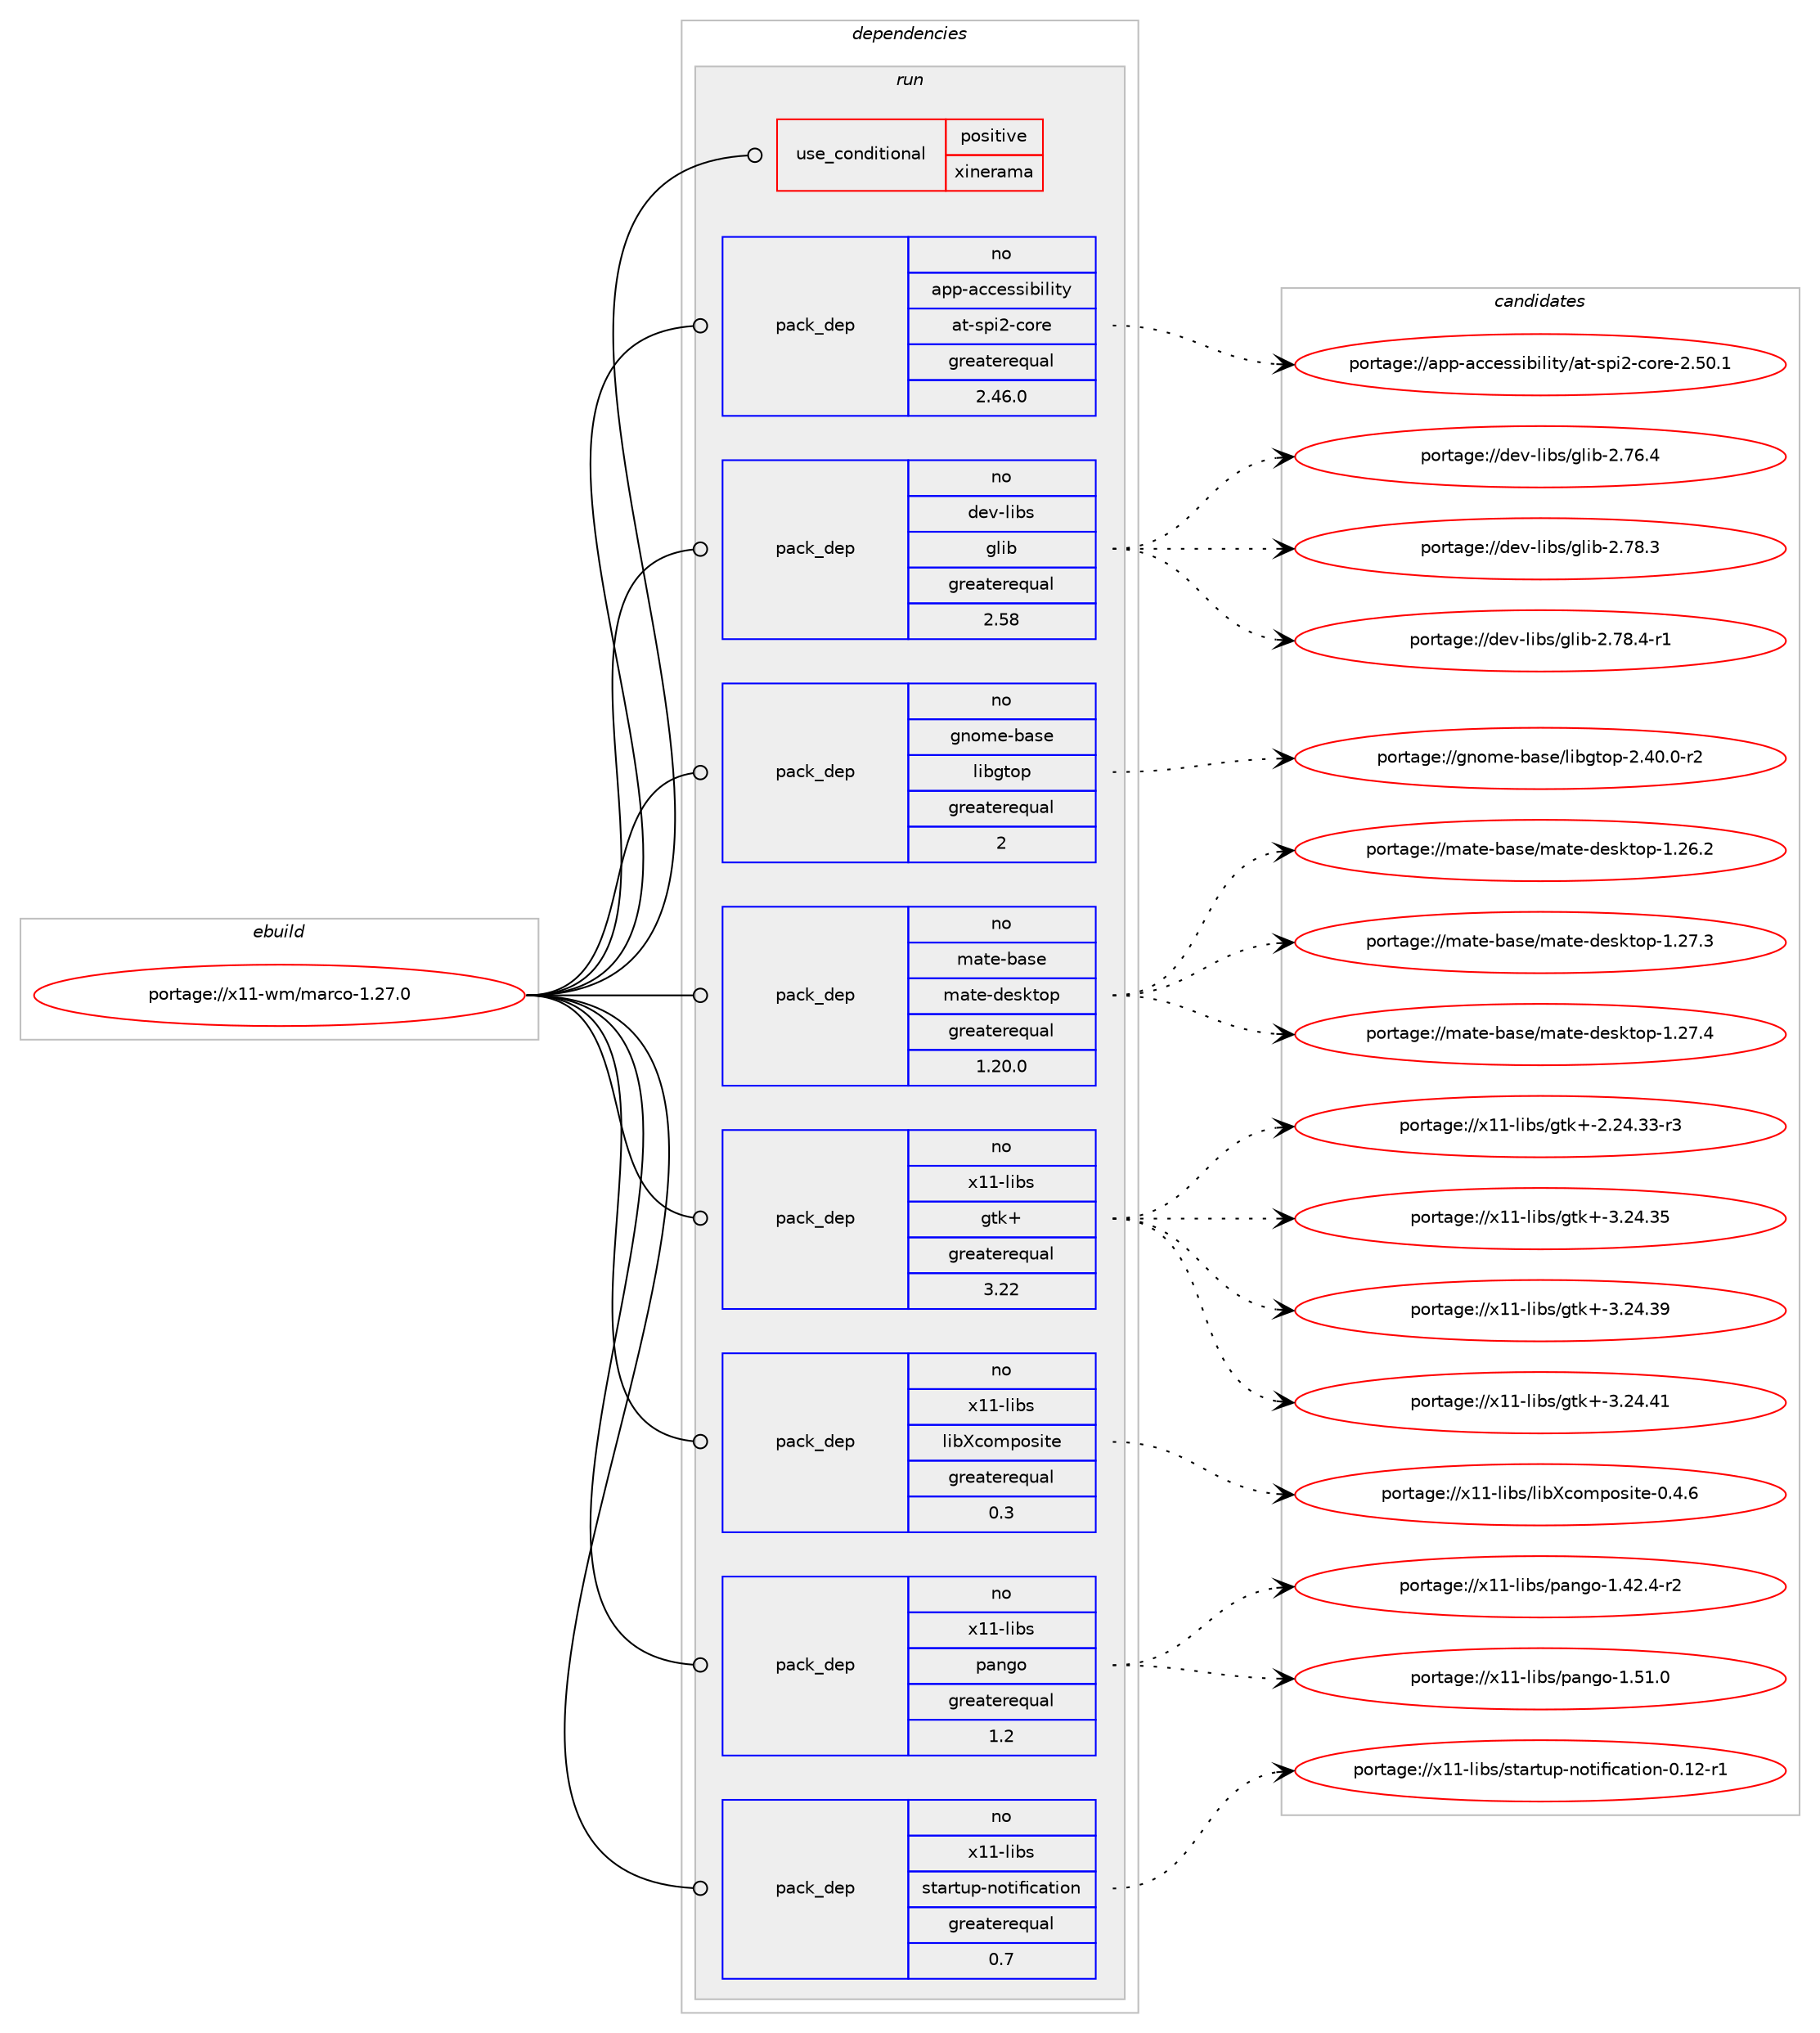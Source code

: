 digraph prolog {

# *************
# Graph options
# *************

newrank=true;
concentrate=true;
compound=true;
graph [rankdir=LR,fontname=Helvetica,fontsize=10,ranksep=1.5];#, ranksep=2.5, nodesep=0.2];
edge  [arrowhead=vee];
node  [fontname=Helvetica,fontsize=10];

# **********
# The ebuild
# **********

subgraph cluster_leftcol {
color=gray;
rank=same;
label=<<i>ebuild</i>>;
id [label="portage://x11-wm/marco-1.27.0", color=red, width=4, href="../x11-wm/marco-1.27.0.svg"];
}

# ****************
# The dependencies
# ****************

subgraph cluster_midcol {
color=gray;
label=<<i>dependencies</i>>;
subgraph cluster_compile {
fillcolor="#eeeeee";
style=filled;
label=<<i>compile</i>>;
}
subgraph cluster_compileandrun {
fillcolor="#eeeeee";
style=filled;
label=<<i>compile and run</i>>;
}
subgraph cluster_run {
fillcolor="#eeeeee";
style=filled;
label=<<i>run</i>>;
subgraph cond17076 {
dependency25978 [label=<<TABLE BORDER="0" CELLBORDER="1" CELLSPACING="0" CELLPADDING="4"><TR><TD ROWSPAN="3" CELLPADDING="10">use_conditional</TD></TR><TR><TD>positive</TD></TR><TR><TD>xinerama</TD></TR></TABLE>>, shape=none, color=red];
# *** BEGIN UNKNOWN DEPENDENCY TYPE (TODO) ***
# dependency25978 -> package_dependency(portage://x11-wm/marco-1.27.0,run,no,x11-libs,libXinerama,none,[,,],[],[])
# *** END UNKNOWN DEPENDENCY TYPE (TODO) ***

}
id:e -> dependency25978:w [weight=20,style="solid",arrowhead="odot"];
subgraph pack8582 {
dependency25979 [label=<<TABLE BORDER="0" CELLBORDER="1" CELLSPACING="0" CELLPADDING="4" WIDTH="220"><TR><TD ROWSPAN="6" CELLPADDING="30">pack_dep</TD></TR><TR><TD WIDTH="110">no</TD></TR><TR><TD>app-accessibility</TD></TR><TR><TD>at-spi2-core</TD></TR><TR><TD>greaterequal</TD></TR><TR><TD>2.46.0</TD></TR></TABLE>>, shape=none, color=blue];
}
id:e -> dependency25979:w [weight=20,style="solid",arrowhead="odot"];
subgraph pack8583 {
dependency25980 [label=<<TABLE BORDER="0" CELLBORDER="1" CELLSPACING="0" CELLPADDING="4" WIDTH="220"><TR><TD ROWSPAN="6" CELLPADDING="30">pack_dep</TD></TR><TR><TD WIDTH="110">no</TD></TR><TR><TD>dev-libs</TD></TR><TR><TD>glib</TD></TR><TR><TD>greaterequal</TD></TR><TR><TD>2.58</TD></TR></TABLE>>, shape=none, color=blue];
}
id:e -> dependency25980:w [weight=20,style="solid",arrowhead="odot"];
subgraph pack8584 {
dependency25981 [label=<<TABLE BORDER="0" CELLBORDER="1" CELLSPACING="0" CELLPADDING="4" WIDTH="220"><TR><TD ROWSPAN="6" CELLPADDING="30">pack_dep</TD></TR><TR><TD WIDTH="110">no</TD></TR><TR><TD>gnome-base</TD></TR><TR><TD>libgtop</TD></TR><TR><TD>greaterequal</TD></TR><TR><TD>2</TD></TR></TABLE>>, shape=none, color=blue];
}
id:e -> dependency25981:w [weight=20,style="solid",arrowhead="odot"];
# *** BEGIN UNKNOWN DEPENDENCY TYPE (TODO) ***
# id -> package_dependency(portage://x11-wm/marco-1.27.0,run,no,gnome-extra,zenity,none,[,,],[],[])
# *** END UNKNOWN DEPENDENCY TYPE (TODO) ***

subgraph pack8585 {
dependency25982 [label=<<TABLE BORDER="0" CELLBORDER="1" CELLSPACING="0" CELLPADDING="4" WIDTH="220"><TR><TD ROWSPAN="6" CELLPADDING="30">pack_dep</TD></TR><TR><TD WIDTH="110">no</TD></TR><TR><TD>mate-base</TD></TR><TR><TD>mate-desktop</TD></TR><TR><TD>greaterequal</TD></TR><TR><TD>1.20.0</TD></TR></TABLE>>, shape=none, color=blue];
}
id:e -> dependency25982:w [weight=20,style="solid",arrowhead="odot"];
# *** BEGIN UNKNOWN DEPENDENCY TYPE (TODO) ***
# id -> package_dependency(portage://x11-wm/marco-1.27.0,run,no,media-libs,libcanberra,none,[,,],[],[use(enable(gtk3),none)])
# *** END UNKNOWN DEPENDENCY TYPE (TODO) ***

# *** BEGIN UNKNOWN DEPENDENCY TYPE (TODO) ***
# id -> package_dependency(portage://x11-wm/marco-1.27.0,run,no,virtual,libintl,none,[,,],[],[])
# *** END UNKNOWN DEPENDENCY TYPE (TODO) ***

# *** BEGIN UNKNOWN DEPENDENCY TYPE (TODO) ***
# id -> package_dependency(portage://x11-wm/marco-1.27.0,run,no,x11-libs,cairo,none,[,,],[],[])
# *** END UNKNOWN DEPENDENCY TYPE (TODO) ***

# *** BEGIN UNKNOWN DEPENDENCY TYPE (TODO) ***
# id -> package_dependency(portage://x11-wm/marco-1.27.0,run,no,x11-libs,gdk-pixbuf,none,[,,],[slot(2)],[])
# *** END UNKNOWN DEPENDENCY TYPE (TODO) ***

subgraph pack8586 {
dependency25983 [label=<<TABLE BORDER="0" CELLBORDER="1" CELLSPACING="0" CELLPADDING="4" WIDTH="220"><TR><TD ROWSPAN="6" CELLPADDING="30">pack_dep</TD></TR><TR><TD WIDTH="110">no</TD></TR><TR><TD>x11-libs</TD></TR><TR><TD>gtk+</TD></TR><TR><TD>greaterequal</TD></TR><TR><TD>3.22</TD></TR></TABLE>>, shape=none, color=blue];
}
id:e -> dependency25983:w [weight=20,style="solid",arrowhead="odot"];
# *** BEGIN UNKNOWN DEPENDENCY TYPE (TODO) ***
# id -> package_dependency(portage://x11-wm/marco-1.27.0,run,no,x11-libs,libICE,none,[,,],[],[])
# *** END UNKNOWN DEPENDENCY TYPE (TODO) ***

# *** BEGIN UNKNOWN DEPENDENCY TYPE (TODO) ***
# id -> package_dependency(portage://x11-wm/marco-1.27.0,run,no,x11-libs,libSM,none,[,,],[],[])
# *** END UNKNOWN DEPENDENCY TYPE (TODO) ***

# *** BEGIN UNKNOWN DEPENDENCY TYPE (TODO) ***
# id -> package_dependency(portage://x11-wm/marco-1.27.0,run,no,x11-libs,libX11,none,[,,],[],[])
# *** END UNKNOWN DEPENDENCY TYPE (TODO) ***

subgraph pack8587 {
dependency25984 [label=<<TABLE BORDER="0" CELLBORDER="1" CELLSPACING="0" CELLPADDING="4" WIDTH="220"><TR><TD ROWSPAN="6" CELLPADDING="30">pack_dep</TD></TR><TR><TD WIDTH="110">no</TD></TR><TR><TD>x11-libs</TD></TR><TR><TD>libXcomposite</TD></TR><TR><TD>greaterequal</TD></TR><TR><TD>0.3</TD></TR></TABLE>>, shape=none, color=blue];
}
id:e -> dependency25984:w [weight=20,style="solid",arrowhead="odot"];
# *** BEGIN UNKNOWN DEPENDENCY TYPE (TODO) ***
# id -> package_dependency(portage://x11-wm/marco-1.27.0,run,no,x11-libs,libXcursor,none,[,,],[],[])
# *** END UNKNOWN DEPENDENCY TYPE (TODO) ***

# *** BEGIN UNKNOWN DEPENDENCY TYPE (TODO) ***
# id -> package_dependency(portage://x11-wm/marco-1.27.0,run,no,x11-libs,libXdamage,none,[,,],[],[])
# *** END UNKNOWN DEPENDENCY TYPE (TODO) ***

# *** BEGIN UNKNOWN DEPENDENCY TYPE (TODO) ***
# id -> package_dependency(portage://x11-wm/marco-1.27.0,run,no,x11-libs,libXext,none,[,,],[],[])
# *** END UNKNOWN DEPENDENCY TYPE (TODO) ***

# *** BEGIN UNKNOWN DEPENDENCY TYPE (TODO) ***
# id -> package_dependency(portage://x11-wm/marco-1.27.0,run,no,x11-libs,libXfixes,none,[,,],[],[])
# *** END UNKNOWN DEPENDENCY TYPE (TODO) ***

# *** BEGIN UNKNOWN DEPENDENCY TYPE (TODO) ***
# id -> package_dependency(portage://x11-wm/marco-1.27.0,run,no,x11-libs,libXi,none,[,,],[],[])
# *** END UNKNOWN DEPENDENCY TYPE (TODO) ***

# *** BEGIN UNKNOWN DEPENDENCY TYPE (TODO) ***
# id -> package_dependency(portage://x11-wm/marco-1.27.0,run,no,x11-libs,libXpresent,none,[,,],[],[])
# *** END UNKNOWN DEPENDENCY TYPE (TODO) ***

# *** BEGIN UNKNOWN DEPENDENCY TYPE (TODO) ***
# id -> package_dependency(portage://x11-wm/marco-1.27.0,run,no,x11-libs,libXrandr,none,[,,],[],[])
# *** END UNKNOWN DEPENDENCY TYPE (TODO) ***

# *** BEGIN UNKNOWN DEPENDENCY TYPE (TODO) ***
# id -> package_dependency(portage://x11-wm/marco-1.27.0,run,no,x11-libs,libXrender,none,[,,],[],[])
# *** END UNKNOWN DEPENDENCY TYPE (TODO) ***

# *** BEGIN UNKNOWN DEPENDENCY TYPE (TODO) ***
# id -> package_dependency(portage://x11-wm/marco-1.27.0,run,no,x11-libs,libXres,none,[,,],[],[])
# *** END UNKNOWN DEPENDENCY TYPE (TODO) ***

subgraph pack8588 {
dependency25985 [label=<<TABLE BORDER="0" CELLBORDER="1" CELLSPACING="0" CELLPADDING="4" WIDTH="220"><TR><TD ROWSPAN="6" CELLPADDING="30">pack_dep</TD></TR><TR><TD WIDTH="110">no</TD></TR><TR><TD>x11-libs</TD></TR><TR><TD>pango</TD></TR><TR><TD>greaterequal</TD></TR><TR><TD>1.2</TD></TR></TABLE>>, shape=none, color=blue];
}
id:e -> dependency25985:w [weight=20,style="solid",arrowhead="odot"];
subgraph pack8589 {
dependency25986 [label=<<TABLE BORDER="0" CELLBORDER="1" CELLSPACING="0" CELLPADDING="4" WIDTH="220"><TR><TD ROWSPAN="6" CELLPADDING="30">pack_dep</TD></TR><TR><TD WIDTH="110">no</TD></TR><TR><TD>x11-libs</TD></TR><TR><TD>startup-notification</TD></TR><TR><TD>greaterequal</TD></TR><TR><TD>0.7</TD></TR></TABLE>>, shape=none, color=blue];
}
id:e -> dependency25986:w [weight=20,style="solid",arrowhead="odot"];
}
}

# **************
# The candidates
# **************

subgraph cluster_choices {
rank=same;
color=gray;
label=<<i>candidates</i>>;

subgraph choice8582 {
color=black;
nodesep=1;
choice97112112459799991011151151059810510810511612147971164511511210550459911111410145504653484649 [label="portage://app-accessibility/at-spi2-core-2.50.1", color=red, width=4,href="../app-accessibility/at-spi2-core-2.50.1.svg"];
dependency25979:e -> choice97112112459799991011151151059810510810511612147971164511511210550459911111410145504653484649:w [style=dotted,weight="100"];
}
subgraph choice8583 {
color=black;
nodesep=1;
choice1001011184510810598115471031081059845504655544652 [label="portage://dev-libs/glib-2.76.4", color=red, width=4,href="../dev-libs/glib-2.76.4.svg"];
choice1001011184510810598115471031081059845504655564651 [label="portage://dev-libs/glib-2.78.3", color=red, width=4,href="../dev-libs/glib-2.78.3.svg"];
choice10010111845108105981154710310810598455046555646524511449 [label="portage://dev-libs/glib-2.78.4-r1", color=red, width=4,href="../dev-libs/glib-2.78.4-r1.svg"];
dependency25980:e -> choice1001011184510810598115471031081059845504655544652:w [style=dotted,weight="100"];
dependency25980:e -> choice1001011184510810598115471031081059845504655564651:w [style=dotted,weight="100"];
dependency25980:e -> choice10010111845108105981154710310810598455046555646524511449:w [style=dotted,weight="100"];
}
subgraph choice8584 {
color=black;
nodesep=1;
choice1031101111091014598971151014710810598103116111112455046524846484511450 [label="portage://gnome-base/libgtop-2.40.0-r2", color=red, width=4,href="../gnome-base/libgtop-2.40.0-r2.svg"];
dependency25981:e -> choice1031101111091014598971151014710810598103116111112455046524846484511450:w [style=dotted,weight="100"];
}
subgraph choice8585 {
color=black;
nodesep=1;
choice1099711610145989711510147109971161014510010111510711611111245494650544650 [label="portage://mate-base/mate-desktop-1.26.2", color=red, width=4,href="../mate-base/mate-desktop-1.26.2.svg"];
choice1099711610145989711510147109971161014510010111510711611111245494650554651 [label="portage://mate-base/mate-desktop-1.27.3", color=red, width=4,href="../mate-base/mate-desktop-1.27.3.svg"];
choice1099711610145989711510147109971161014510010111510711611111245494650554652 [label="portage://mate-base/mate-desktop-1.27.4", color=red, width=4,href="../mate-base/mate-desktop-1.27.4.svg"];
dependency25982:e -> choice1099711610145989711510147109971161014510010111510711611111245494650544650:w [style=dotted,weight="100"];
dependency25982:e -> choice1099711610145989711510147109971161014510010111510711611111245494650554651:w [style=dotted,weight="100"];
dependency25982:e -> choice1099711610145989711510147109971161014510010111510711611111245494650554652:w [style=dotted,weight="100"];
}
subgraph choice8586 {
color=black;
nodesep=1;
choice12049494510810598115471031161074345504650524651514511451 [label="portage://x11-libs/gtk+-2.24.33-r3", color=red, width=4,href="../x11-libs/gtk+-2.24.33-r3.svg"];
choice1204949451081059811547103116107434551465052465153 [label="portage://x11-libs/gtk+-3.24.35", color=red, width=4,href="../x11-libs/gtk+-3.24.35.svg"];
choice1204949451081059811547103116107434551465052465157 [label="portage://x11-libs/gtk+-3.24.39", color=red, width=4,href="../x11-libs/gtk+-3.24.39.svg"];
choice1204949451081059811547103116107434551465052465249 [label="portage://x11-libs/gtk+-3.24.41", color=red, width=4,href="../x11-libs/gtk+-3.24.41.svg"];
dependency25983:e -> choice12049494510810598115471031161074345504650524651514511451:w [style=dotted,weight="100"];
dependency25983:e -> choice1204949451081059811547103116107434551465052465153:w [style=dotted,weight="100"];
dependency25983:e -> choice1204949451081059811547103116107434551465052465157:w [style=dotted,weight="100"];
dependency25983:e -> choice1204949451081059811547103116107434551465052465249:w [style=dotted,weight="100"];
}
subgraph choice8587 {
color=black;
nodesep=1;
choice1204949451081059811547108105988899111109112111115105116101454846524654 [label="portage://x11-libs/libXcomposite-0.4.6", color=red, width=4,href="../x11-libs/libXcomposite-0.4.6.svg"];
dependency25984:e -> choice1204949451081059811547108105988899111109112111115105116101454846524654:w [style=dotted,weight="100"];
}
subgraph choice8588 {
color=black;
nodesep=1;
choice120494945108105981154711297110103111454946525046524511450 [label="portage://x11-libs/pango-1.42.4-r2", color=red, width=4,href="../x11-libs/pango-1.42.4-r2.svg"];
choice12049494510810598115471129711010311145494653494648 [label="portage://x11-libs/pango-1.51.0", color=red, width=4,href="../x11-libs/pango-1.51.0.svg"];
dependency25985:e -> choice120494945108105981154711297110103111454946525046524511450:w [style=dotted,weight="100"];
dependency25985:e -> choice12049494510810598115471129711010311145494653494648:w [style=dotted,weight="100"];
}
subgraph choice8589 {
color=black;
nodesep=1;
choice12049494510810598115471151169711411611711245110111116105102105999711610511111045484649504511449 [label="portage://x11-libs/startup-notification-0.12-r1", color=red, width=4,href="../x11-libs/startup-notification-0.12-r1.svg"];
dependency25986:e -> choice12049494510810598115471151169711411611711245110111116105102105999711610511111045484649504511449:w [style=dotted,weight="100"];
}
}

}
